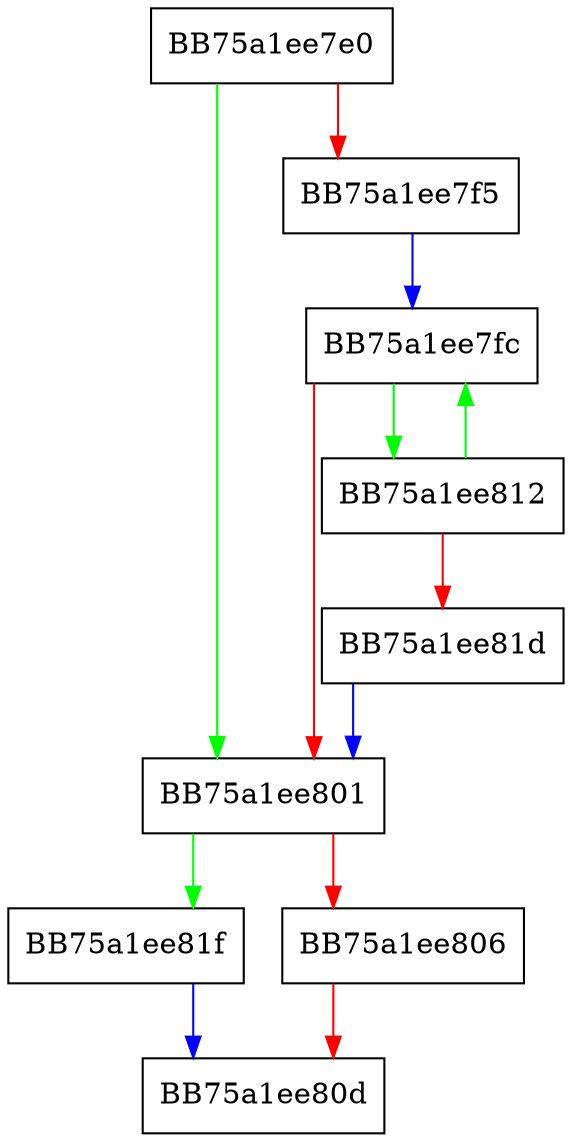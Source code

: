 digraph release_page_cursor {
  node [shape="box"];
  graph [splines=ortho];
  BB75a1ee7e0 -> BB75a1ee801 [color="green"];
  BB75a1ee7e0 -> BB75a1ee7f5 [color="red"];
  BB75a1ee7f5 -> BB75a1ee7fc [color="blue"];
  BB75a1ee7fc -> BB75a1ee812 [color="green"];
  BB75a1ee7fc -> BB75a1ee801 [color="red"];
  BB75a1ee801 -> BB75a1ee81f [color="green"];
  BB75a1ee801 -> BB75a1ee806 [color="red"];
  BB75a1ee806 -> BB75a1ee80d [color="red"];
  BB75a1ee812 -> BB75a1ee7fc [color="green"];
  BB75a1ee812 -> BB75a1ee81d [color="red"];
  BB75a1ee81d -> BB75a1ee801 [color="blue"];
  BB75a1ee81f -> BB75a1ee80d [color="blue"];
}